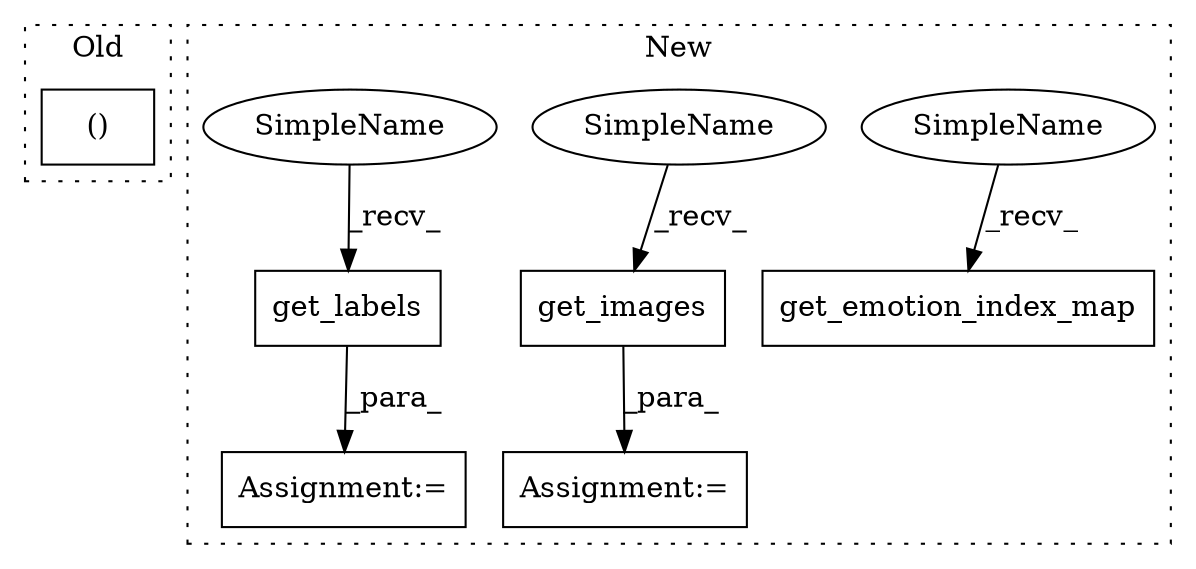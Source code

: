 digraph G {
subgraph cluster0 {
1 [label="()" a="106" s="1007" l="53" shape="box"];
label = "Old";
style="dotted";
}
subgraph cluster1 {
2 [label="get_images" a="32" s="1077" l="12" shape="box"];
3 [label="get_labels" a="32" s="1044" l="12" shape="box"];
4 [label="get_emotion_index_map" a="32" s="1581" l="23" shape="box"];
5 [label="Assignment:=" a="7" s="1035" l="1" shape="box"];
6 [label="Assignment:=" a="7" s="1068" l="1" shape="box"];
7 [label="SimpleName" a="42" s="1573" l="7" shape="ellipse"];
8 [label="SimpleName" a="42" s="1069" l="7" shape="ellipse"];
9 [label="SimpleName" a="42" s="1036" l="7" shape="ellipse"];
label = "New";
style="dotted";
}
2 -> 6 [label="_para_"];
3 -> 5 [label="_para_"];
7 -> 4 [label="_recv_"];
8 -> 2 [label="_recv_"];
9 -> 3 [label="_recv_"];
}